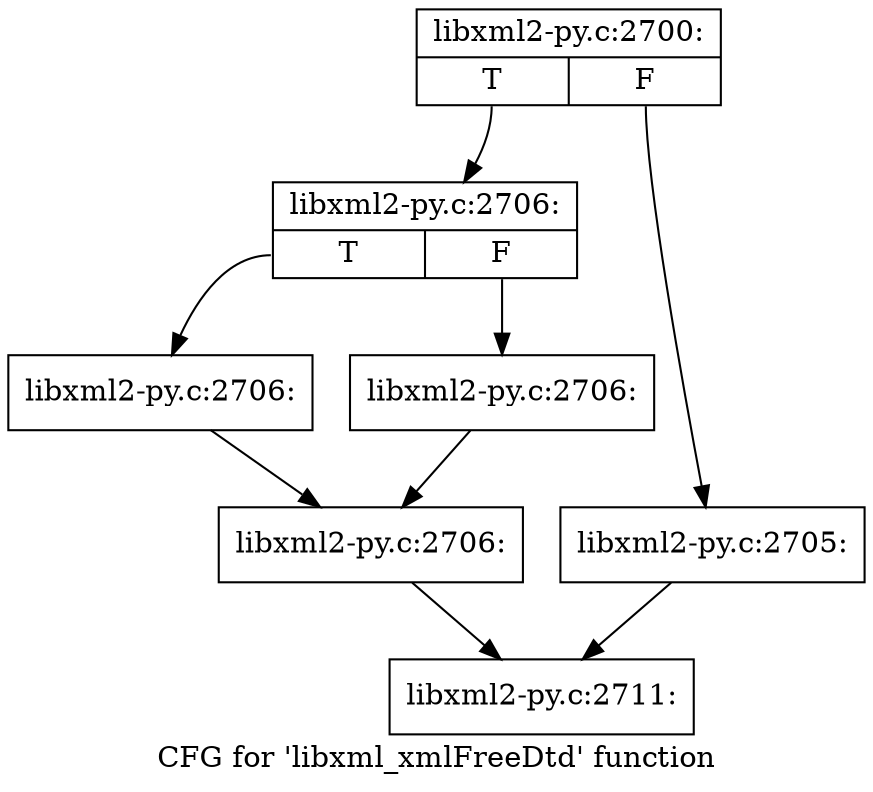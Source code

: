 digraph "CFG for 'libxml_xmlFreeDtd' function" {
	label="CFG for 'libxml_xmlFreeDtd' function";

	Node0x3e72a00 [shape=record,label="{libxml2-py.c:2700:|{<s0>T|<s1>F}}"];
	Node0x3e72a00:s0 -> Node0x3e73b20;
	Node0x3e72a00:s1 -> Node0x3e73ad0;
	Node0x3e73ad0 [shape=record,label="{libxml2-py.c:2705:}"];
	Node0x3e73ad0 -> Node0x3e72be0;
	Node0x3e73b20 [shape=record,label="{libxml2-py.c:2706:|{<s0>T|<s1>F}}"];
	Node0x3e73b20:s0 -> Node0x3e74340;
	Node0x3e73b20:s1 -> Node0x3e74390;
	Node0x3e74340 [shape=record,label="{libxml2-py.c:2706:}"];
	Node0x3e74340 -> Node0x3e743e0;
	Node0x3e74390 [shape=record,label="{libxml2-py.c:2706:}"];
	Node0x3e74390 -> Node0x3e743e0;
	Node0x3e743e0 [shape=record,label="{libxml2-py.c:2706:}"];
	Node0x3e743e0 -> Node0x3e72be0;
	Node0x3e72be0 [shape=record,label="{libxml2-py.c:2711:}"];
}

